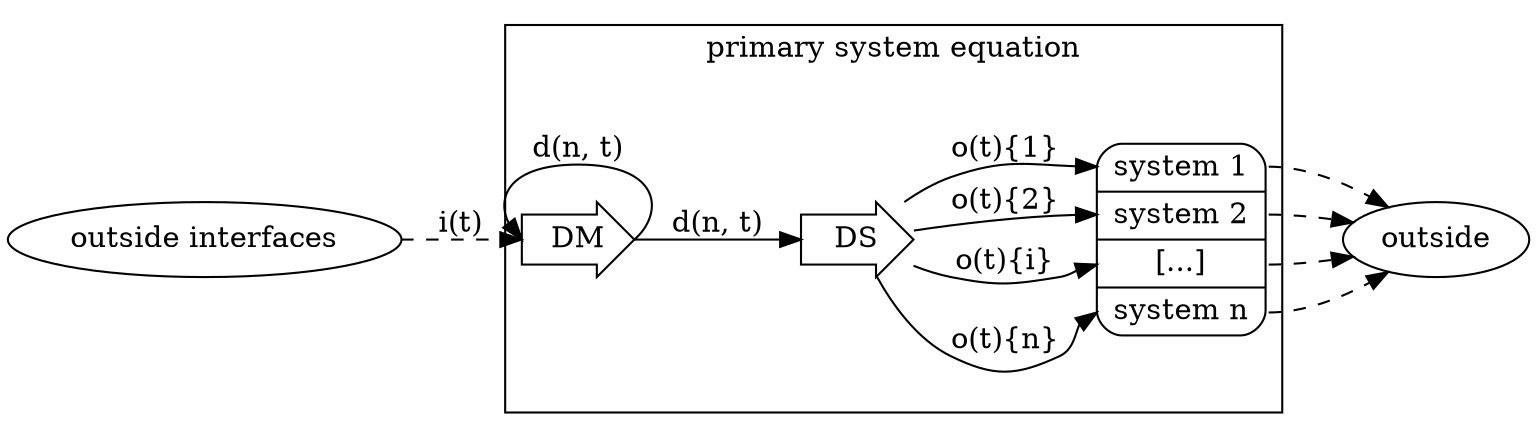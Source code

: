 /*
dot -Tsvg diagrams/primary-system-equation.dot > diagrams/outputs/primary-system-equation.svg
*/
digraph {
  label=""
  rankdir=LR;
  node [shape="rarrow"];
  edge [style="solid"];

  // primary system
  subgraph cluster_inner {
    label="primary system equation"
    "DM";
    "DS";
    systemi [
      shape="record"
      style="rounded"
      label="<1>system 1|<2>system 2|<i>[...]|<n>system n"
    ]
  }

  // primary system equation
  subgraph {
    "DM" -> "DS" [label="d(n, t)"];
    "DM":e -> "DM":w [label="d(n, t)"];
    "DS" -> systemi:n [label="o(t){n}"];
    "DS" -> systemi:i [label="o(t){i}"];
    "DS" -> systemi:2 [label="o(t){2}"];
    "DS" -> systemi:1 [label="o(t){1}"];
  }

  // outside
  subgraph {
    edge [style="dashed"]
    node [shape=""]
    "outside interfaces" -> "DM" [label="i(t)"];
    systemi:n -> "outside";
    systemi:i -> "outside";
    systemi:2 -> "outside";
    systemi:1 -> "outside";
  }
}
